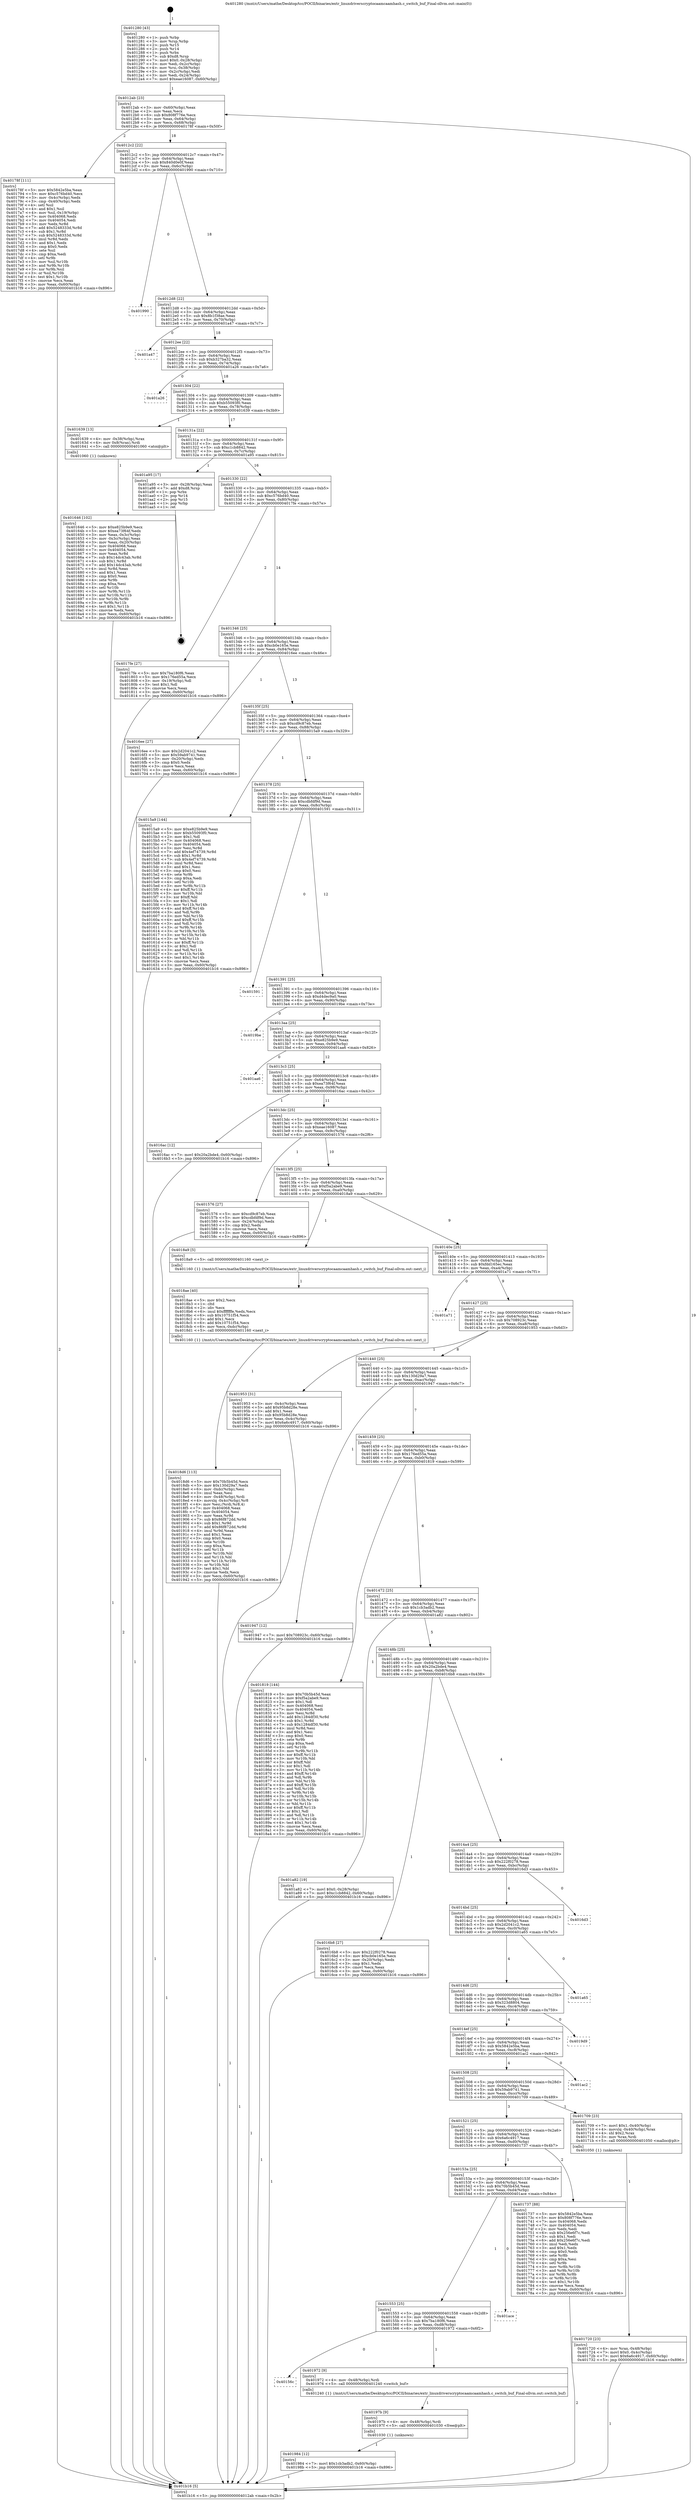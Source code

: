 digraph "0x401280" {
  label = "0x401280 (/mnt/c/Users/mathe/Desktop/tcc/POCII/binaries/extr_linuxdriverscryptocaamcaamhash.c_switch_buf_Final-ollvm.out::main(0))"
  labelloc = "t"
  node[shape=record]

  Entry [label="",width=0.3,height=0.3,shape=circle,fillcolor=black,style=filled]
  "0x4012ab" [label="{
     0x4012ab [23]\l
     | [instrs]\l
     &nbsp;&nbsp;0x4012ab \<+3\>: mov -0x60(%rbp),%eax\l
     &nbsp;&nbsp;0x4012ae \<+2\>: mov %eax,%ecx\l
     &nbsp;&nbsp;0x4012b0 \<+6\>: sub $0x808f776e,%ecx\l
     &nbsp;&nbsp;0x4012b6 \<+3\>: mov %eax,-0x64(%rbp)\l
     &nbsp;&nbsp;0x4012b9 \<+3\>: mov %ecx,-0x68(%rbp)\l
     &nbsp;&nbsp;0x4012bc \<+6\>: je 000000000040178f \<main+0x50f\>\l
  }"]
  "0x40178f" [label="{
     0x40178f [111]\l
     | [instrs]\l
     &nbsp;&nbsp;0x40178f \<+5\>: mov $0x5842e5ba,%eax\l
     &nbsp;&nbsp;0x401794 \<+5\>: mov $0xc576bd40,%ecx\l
     &nbsp;&nbsp;0x401799 \<+3\>: mov -0x4c(%rbp),%edx\l
     &nbsp;&nbsp;0x40179c \<+3\>: cmp -0x40(%rbp),%edx\l
     &nbsp;&nbsp;0x40179f \<+4\>: setl %sil\l
     &nbsp;&nbsp;0x4017a3 \<+4\>: and $0x1,%sil\l
     &nbsp;&nbsp;0x4017a7 \<+4\>: mov %sil,-0x19(%rbp)\l
     &nbsp;&nbsp;0x4017ab \<+7\>: mov 0x404068,%edx\l
     &nbsp;&nbsp;0x4017b2 \<+7\>: mov 0x404054,%edi\l
     &nbsp;&nbsp;0x4017b9 \<+3\>: mov %edx,%r8d\l
     &nbsp;&nbsp;0x4017bc \<+7\>: add $0x5248333d,%r8d\l
     &nbsp;&nbsp;0x4017c3 \<+4\>: sub $0x1,%r8d\l
     &nbsp;&nbsp;0x4017c7 \<+7\>: sub $0x5248333d,%r8d\l
     &nbsp;&nbsp;0x4017ce \<+4\>: imul %r8d,%edx\l
     &nbsp;&nbsp;0x4017d2 \<+3\>: and $0x1,%edx\l
     &nbsp;&nbsp;0x4017d5 \<+3\>: cmp $0x0,%edx\l
     &nbsp;&nbsp;0x4017d8 \<+4\>: sete %sil\l
     &nbsp;&nbsp;0x4017dc \<+3\>: cmp $0xa,%edi\l
     &nbsp;&nbsp;0x4017df \<+4\>: setl %r9b\l
     &nbsp;&nbsp;0x4017e3 \<+3\>: mov %sil,%r10b\l
     &nbsp;&nbsp;0x4017e6 \<+3\>: and %r9b,%r10b\l
     &nbsp;&nbsp;0x4017e9 \<+3\>: xor %r9b,%sil\l
     &nbsp;&nbsp;0x4017ec \<+3\>: or %sil,%r10b\l
     &nbsp;&nbsp;0x4017ef \<+4\>: test $0x1,%r10b\l
     &nbsp;&nbsp;0x4017f3 \<+3\>: cmovne %ecx,%eax\l
     &nbsp;&nbsp;0x4017f6 \<+3\>: mov %eax,-0x60(%rbp)\l
     &nbsp;&nbsp;0x4017f9 \<+5\>: jmp 0000000000401b16 \<main+0x896\>\l
  }"]
  "0x4012c2" [label="{
     0x4012c2 [22]\l
     | [instrs]\l
     &nbsp;&nbsp;0x4012c2 \<+5\>: jmp 00000000004012c7 \<main+0x47\>\l
     &nbsp;&nbsp;0x4012c7 \<+3\>: mov -0x64(%rbp),%eax\l
     &nbsp;&nbsp;0x4012ca \<+5\>: sub $0x840d0e0f,%eax\l
     &nbsp;&nbsp;0x4012cf \<+3\>: mov %eax,-0x6c(%rbp)\l
     &nbsp;&nbsp;0x4012d2 \<+6\>: je 0000000000401990 \<main+0x710\>\l
  }"]
  Exit [label="",width=0.3,height=0.3,shape=circle,fillcolor=black,style=filled,peripheries=2]
  "0x401990" [label="{
     0x401990\l
  }", style=dashed]
  "0x4012d8" [label="{
     0x4012d8 [22]\l
     | [instrs]\l
     &nbsp;&nbsp;0x4012d8 \<+5\>: jmp 00000000004012dd \<main+0x5d\>\l
     &nbsp;&nbsp;0x4012dd \<+3\>: mov -0x64(%rbp),%eax\l
     &nbsp;&nbsp;0x4012e0 \<+5\>: sub $0x8b1f38ae,%eax\l
     &nbsp;&nbsp;0x4012e5 \<+3\>: mov %eax,-0x70(%rbp)\l
     &nbsp;&nbsp;0x4012e8 \<+6\>: je 0000000000401a47 \<main+0x7c7\>\l
  }"]
  "0x401984" [label="{
     0x401984 [12]\l
     | [instrs]\l
     &nbsp;&nbsp;0x401984 \<+7\>: movl $0x1cb3adb2,-0x60(%rbp)\l
     &nbsp;&nbsp;0x40198b \<+5\>: jmp 0000000000401b16 \<main+0x896\>\l
  }"]
  "0x401a47" [label="{
     0x401a47\l
  }", style=dashed]
  "0x4012ee" [label="{
     0x4012ee [22]\l
     | [instrs]\l
     &nbsp;&nbsp;0x4012ee \<+5\>: jmp 00000000004012f3 \<main+0x73\>\l
     &nbsp;&nbsp;0x4012f3 \<+3\>: mov -0x64(%rbp),%eax\l
     &nbsp;&nbsp;0x4012f6 \<+5\>: sub $0xb327ba32,%eax\l
     &nbsp;&nbsp;0x4012fb \<+3\>: mov %eax,-0x74(%rbp)\l
     &nbsp;&nbsp;0x4012fe \<+6\>: je 0000000000401a26 \<main+0x7a6\>\l
  }"]
  "0x40197b" [label="{
     0x40197b [9]\l
     | [instrs]\l
     &nbsp;&nbsp;0x40197b \<+4\>: mov -0x48(%rbp),%rdi\l
     &nbsp;&nbsp;0x40197f \<+5\>: call 0000000000401030 \<free@plt\>\l
     | [calls]\l
     &nbsp;&nbsp;0x401030 \{1\} (unknown)\l
  }"]
  "0x401a26" [label="{
     0x401a26\l
  }", style=dashed]
  "0x401304" [label="{
     0x401304 [22]\l
     | [instrs]\l
     &nbsp;&nbsp;0x401304 \<+5\>: jmp 0000000000401309 \<main+0x89\>\l
     &nbsp;&nbsp;0x401309 \<+3\>: mov -0x64(%rbp),%eax\l
     &nbsp;&nbsp;0x40130c \<+5\>: sub $0xb55093f0,%eax\l
     &nbsp;&nbsp;0x401311 \<+3\>: mov %eax,-0x78(%rbp)\l
     &nbsp;&nbsp;0x401314 \<+6\>: je 0000000000401639 \<main+0x3b9\>\l
  }"]
  "0x40156c" [label="{
     0x40156c\l
  }", style=dashed]
  "0x401639" [label="{
     0x401639 [13]\l
     | [instrs]\l
     &nbsp;&nbsp;0x401639 \<+4\>: mov -0x38(%rbp),%rax\l
     &nbsp;&nbsp;0x40163d \<+4\>: mov 0x8(%rax),%rdi\l
     &nbsp;&nbsp;0x401641 \<+5\>: call 0000000000401060 \<atoi@plt\>\l
     | [calls]\l
     &nbsp;&nbsp;0x401060 \{1\} (unknown)\l
  }"]
  "0x40131a" [label="{
     0x40131a [22]\l
     | [instrs]\l
     &nbsp;&nbsp;0x40131a \<+5\>: jmp 000000000040131f \<main+0x9f\>\l
     &nbsp;&nbsp;0x40131f \<+3\>: mov -0x64(%rbp),%eax\l
     &nbsp;&nbsp;0x401322 \<+5\>: sub $0xc1cb8842,%eax\l
     &nbsp;&nbsp;0x401327 \<+3\>: mov %eax,-0x7c(%rbp)\l
     &nbsp;&nbsp;0x40132a \<+6\>: je 0000000000401a95 \<main+0x815\>\l
  }"]
  "0x401972" [label="{
     0x401972 [9]\l
     | [instrs]\l
     &nbsp;&nbsp;0x401972 \<+4\>: mov -0x48(%rbp),%rdi\l
     &nbsp;&nbsp;0x401976 \<+5\>: call 0000000000401240 \<switch_buf\>\l
     | [calls]\l
     &nbsp;&nbsp;0x401240 \{1\} (/mnt/c/Users/mathe/Desktop/tcc/POCII/binaries/extr_linuxdriverscryptocaamcaamhash.c_switch_buf_Final-ollvm.out::switch_buf)\l
  }"]
  "0x401a95" [label="{
     0x401a95 [17]\l
     | [instrs]\l
     &nbsp;&nbsp;0x401a95 \<+3\>: mov -0x28(%rbp),%eax\l
     &nbsp;&nbsp;0x401a98 \<+7\>: add $0xd8,%rsp\l
     &nbsp;&nbsp;0x401a9f \<+1\>: pop %rbx\l
     &nbsp;&nbsp;0x401aa0 \<+2\>: pop %r14\l
     &nbsp;&nbsp;0x401aa2 \<+2\>: pop %r15\l
     &nbsp;&nbsp;0x401aa4 \<+1\>: pop %rbp\l
     &nbsp;&nbsp;0x401aa5 \<+1\>: ret\l
  }"]
  "0x401330" [label="{
     0x401330 [22]\l
     | [instrs]\l
     &nbsp;&nbsp;0x401330 \<+5\>: jmp 0000000000401335 \<main+0xb5\>\l
     &nbsp;&nbsp;0x401335 \<+3\>: mov -0x64(%rbp),%eax\l
     &nbsp;&nbsp;0x401338 \<+5\>: sub $0xc576bd40,%eax\l
     &nbsp;&nbsp;0x40133d \<+3\>: mov %eax,-0x80(%rbp)\l
     &nbsp;&nbsp;0x401340 \<+6\>: je 00000000004017fe \<main+0x57e\>\l
  }"]
  "0x401553" [label="{
     0x401553 [25]\l
     | [instrs]\l
     &nbsp;&nbsp;0x401553 \<+5\>: jmp 0000000000401558 \<main+0x2d8\>\l
     &nbsp;&nbsp;0x401558 \<+3\>: mov -0x64(%rbp),%eax\l
     &nbsp;&nbsp;0x40155b \<+5\>: sub $0x7ba180f6,%eax\l
     &nbsp;&nbsp;0x401560 \<+6\>: mov %eax,-0xd8(%rbp)\l
     &nbsp;&nbsp;0x401566 \<+6\>: je 0000000000401972 \<main+0x6f2\>\l
  }"]
  "0x4017fe" [label="{
     0x4017fe [27]\l
     | [instrs]\l
     &nbsp;&nbsp;0x4017fe \<+5\>: mov $0x7ba180f6,%eax\l
     &nbsp;&nbsp;0x401803 \<+5\>: mov $0x176ed55a,%ecx\l
     &nbsp;&nbsp;0x401808 \<+3\>: mov -0x19(%rbp),%dl\l
     &nbsp;&nbsp;0x40180b \<+3\>: test $0x1,%dl\l
     &nbsp;&nbsp;0x40180e \<+3\>: cmovne %ecx,%eax\l
     &nbsp;&nbsp;0x401811 \<+3\>: mov %eax,-0x60(%rbp)\l
     &nbsp;&nbsp;0x401814 \<+5\>: jmp 0000000000401b16 \<main+0x896\>\l
  }"]
  "0x401346" [label="{
     0x401346 [25]\l
     | [instrs]\l
     &nbsp;&nbsp;0x401346 \<+5\>: jmp 000000000040134b \<main+0xcb\>\l
     &nbsp;&nbsp;0x40134b \<+3\>: mov -0x64(%rbp),%eax\l
     &nbsp;&nbsp;0x40134e \<+5\>: sub $0xcb0e165e,%eax\l
     &nbsp;&nbsp;0x401353 \<+6\>: mov %eax,-0x84(%rbp)\l
     &nbsp;&nbsp;0x401359 \<+6\>: je 00000000004016ee \<main+0x46e\>\l
  }"]
  "0x401ace" [label="{
     0x401ace\l
  }", style=dashed]
  "0x4016ee" [label="{
     0x4016ee [27]\l
     | [instrs]\l
     &nbsp;&nbsp;0x4016ee \<+5\>: mov $0x2d2041c2,%eax\l
     &nbsp;&nbsp;0x4016f3 \<+5\>: mov $0x59ab9741,%ecx\l
     &nbsp;&nbsp;0x4016f8 \<+3\>: mov -0x20(%rbp),%edx\l
     &nbsp;&nbsp;0x4016fb \<+3\>: cmp $0x0,%edx\l
     &nbsp;&nbsp;0x4016fe \<+3\>: cmove %ecx,%eax\l
     &nbsp;&nbsp;0x401701 \<+3\>: mov %eax,-0x60(%rbp)\l
     &nbsp;&nbsp;0x401704 \<+5\>: jmp 0000000000401b16 \<main+0x896\>\l
  }"]
  "0x40135f" [label="{
     0x40135f [25]\l
     | [instrs]\l
     &nbsp;&nbsp;0x40135f \<+5\>: jmp 0000000000401364 \<main+0xe4\>\l
     &nbsp;&nbsp;0x401364 \<+3\>: mov -0x64(%rbp),%eax\l
     &nbsp;&nbsp;0x401367 \<+5\>: sub $0xcd9c87eb,%eax\l
     &nbsp;&nbsp;0x40136c \<+6\>: mov %eax,-0x88(%rbp)\l
     &nbsp;&nbsp;0x401372 \<+6\>: je 00000000004015a9 \<main+0x329\>\l
  }"]
  "0x4018d6" [label="{
     0x4018d6 [113]\l
     | [instrs]\l
     &nbsp;&nbsp;0x4018d6 \<+5\>: mov $0x70b5b45d,%ecx\l
     &nbsp;&nbsp;0x4018db \<+5\>: mov $0x130d29a7,%edx\l
     &nbsp;&nbsp;0x4018e0 \<+6\>: mov -0xdc(%rbp),%esi\l
     &nbsp;&nbsp;0x4018e6 \<+3\>: imul %eax,%esi\l
     &nbsp;&nbsp;0x4018e9 \<+4\>: mov -0x48(%rbp),%rdi\l
     &nbsp;&nbsp;0x4018ed \<+4\>: movslq -0x4c(%rbp),%r8\l
     &nbsp;&nbsp;0x4018f1 \<+4\>: mov %esi,(%rdi,%r8,4)\l
     &nbsp;&nbsp;0x4018f5 \<+7\>: mov 0x404068,%eax\l
     &nbsp;&nbsp;0x4018fc \<+7\>: mov 0x404054,%esi\l
     &nbsp;&nbsp;0x401903 \<+3\>: mov %eax,%r9d\l
     &nbsp;&nbsp;0x401906 \<+7\>: sub $0x86f872dd,%r9d\l
     &nbsp;&nbsp;0x40190d \<+4\>: sub $0x1,%r9d\l
     &nbsp;&nbsp;0x401911 \<+7\>: add $0x86f872dd,%r9d\l
     &nbsp;&nbsp;0x401918 \<+4\>: imul %r9d,%eax\l
     &nbsp;&nbsp;0x40191c \<+3\>: and $0x1,%eax\l
     &nbsp;&nbsp;0x40191f \<+3\>: cmp $0x0,%eax\l
     &nbsp;&nbsp;0x401922 \<+4\>: sete %r10b\l
     &nbsp;&nbsp;0x401926 \<+3\>: cmp $0xa,%esi\l
     &nbsp;&nbsp;0x401929 \<+4\>: setl %r11b\l
     &nbsp;&nbsp;0x40192d \<+3\>: mov %r10b,%bl\l
     &nbsp;&nbsp;0x401930 \<+3\>: and %r11b,%bl\l
     &nbsp;&nbsp;0x401933 \<+3\>: xor %r11b,%r10b\l
     &nbsp;&nbsp;0x401936 \<+3\>: or %r10b,%bl\l
     &nbsp;&nbsp;0x401939 \<+3\>: test $0x1,%bl\l
     &nbsp;&nbsp;0x40193c \<+3\>: cmovne %edx,%ecx\l
     &nbsp;&nbsp;0x40193f \<+3\>: mov %ecx,-0x60(%rbp)\l
     &nbsp;&nbsp;0x401942 \<+5\>: jmp 0000000000401b16 \<main+0x896\>\l
  }"]
  "0x4015a9" [label="{
     0x4015a9 [144]\l
     | [instrs]\l
     &nbsp;&nbsp;0x4015a9 \<+5\>: mov $0xe825b9e9,%eax\l
     &nbsp;&nbsp;0x4015ae \<+5\>: mov $0xb55093f0,%ecx\l
     &nbsp;&nbsp;0x4015b3 \<+2\>: mov $0x1,%dl\l
     &nbsp;&nbsp;0x4015b5 \<+7\>: mov 0x404068,%esi\l
     &nbsp;&nbsp;0x4015bc \<+7\>: mov 0x404054,%edi\l
     &nbsp;&nbsp;0x4015c3 \<+3\>: mov %esi,%r8d\l
     &nbsp;&nbsp;0x4015c6 \<+7\>: add $0x4ef74739,%r8d\l
     &nbsp;&nbsp;0x4015cd \<+4\>: sub $0x1,%r8d\l
     &nbsp;&nbsp;0x4015d1 \<+7\>: sub $0x4ef74739,%r8d\l
     &nbsp;&nbsp;0x4015d8 \<+4\>: imul %r8d,%esi\l
     &nbsp;&nbsp;0x4015dc \<+3\>: and $0x1,%esi\l
     &nbsp;&nbsp;0x4015df \<+3\>: cmp $0x0,%esi\l
     &nbsp;&nbsp;0x4015e2 \<+4\>: sete %r9b\l
     &nbsp;&nbsp;0x4015e6 \<+3\>: cmp $0xa,%edi\l
     &nbsp;&nbsp;0x4015e9 \<+4\>: setl %r10b\l
     &nbsp;&nbsp;0x4015ed \<+3\>: mov %r9b,%r11b\l
     &nbsp;&nbsp;0x4015f0 \<+4\>: xor $0xff,%r11b\l
     &nbsp;&nbsp;0x4015f4 \<+3\>: mov %r10b,%bl\l
     &nbsp;&nbsp;0x4015f7 \<+3\>: xor $0xff,%bl\l
     &nbsp;&nbsp;0x4015fa \<+3\>: xor $0x1,%dl\l
     &nbsp;&nbsp;0x4015fd \<+3\>: mov %r11b,%r14b\l
     &nbsp;&nbsp;0x401600 \<+4\>: and $0xff,%r14b\l
     &nbsp;&nbsp;0x401604 \<+3\>: and %dl,%r9b\l
     &nbsp;&nbsp;0x401607 \<+3\>: mov %bl,%r15b\l
     &nbsp;&nbsp;0x40160a \<+4\>: and $0xff,%r15b\l
     &nbsp;&nbsp;0x40160e \<+3\>: and %dl,%r10b\l
     &nbsp;&nbsp;0x401611 \<+3\>: or %r9b,%r14b\l
     &nbsp;&nbsp;0x401614 \<+3\>: or %r10b,%r15b\l
     &nbsp;&nbsp;0x401617 \<+3\>: xor %r15b,%r14b\l
     &nbsp;&nbsp;0x40161a \<+3\>: or %bl,%r11b\l
     &nbsp;&nbsp;0x40161d \<+4\>: xor $0xff,%r11b\l
     &nbsp;&nbsp;0x401621 \<+3\>: or $0x1,%dl\l
     &nbsp;&nbsp;0x401624 \<+3\>: and %dl,%r11b\l
     &nbsp;&nbsp;0x401627 \<+3\>: or %r11b,%r14b\l
     &nbsp;&nbsp;0x40162a \<+4\>: test $0x1,%r14b\l
     &nbsp;&nbsp;0x40162e \<+3\>: cmovne %ecx,%eax\l
     &nbsp;&nbsp;0x401631 \<+3\>: mov %eax,-0x60(%rbp)\l
     &nbsp;&nbsp;0x401634 \<+5\>: jmp 0000000000401b16 \<main+0x896\>\l
  }"]
  "0x401378" [label="{
     0x401378 [25]\l
     | [instrs]\l
     &nbsp;&nbsp;0x401378 \<+5\>: jmp 000000000040137d \<main+0xfd\>\l
     &nbsp;&nbsp;0x40137d \<+3\>: mov -0x64(%rbp),%eax\l
     &nbsp;&nbsp;0x401380 \<+5\>: sub $0xcdbfdf9d,%eax\l
     &nbsp;&nbsp;0x401385 \<+6\>: mov %eax,-0x8c(%rbp)\l
     &nbsp;&nbsp;0x40138b \<+6\>: je 0000000000401591 \<main+0x311\>\l
  }"]
  "0x4018ae" [label="{
     0x4018ae [40]\l
     | [instrs]\l
     &nbsp;&nbsp;0x4018ae \<+5\>: mov $0x2,%ecx\l
     &nbsp;&nbsp;0x4018b3 \<+1\>: cltd\l
     &nbsp;&nbsp;0x4018b4 \<+2\>: idiv %ecx\l
     &nbsp;&nbsp;0x4018b6 \<+6\>: imul $0xfffffffe,%edx,%ecx\l
     &nbsp;&nbsp;0x4018bc \<+6\>: sub $0x10751f54,%ecx\l
     &nbsp;&nbsp;0x4018c2 \<+3\>: add $0x1,%ecx\l
     &nbsp;&nbsp;0x4018c5 \<+6\>: add $0x10751f54,%ecx\l
     &nbsp;&nbsp;0x4018cb \<+6\>: mov %ecx,-0xdc(%rbp)\l
     &nbsp;&nbsp;0x4018d1 \<+5\>: call 0000000000401160 \<next_i\>\l
     | [calls]\l
     &nbsp;&nbsp;0x401160 \{1\} (/mnt/c/Users/mathe/Desktop/tcc/POCII/binaries/extr_linuxdriverscryptocaamcaamhash.c_switch_buf_Final-ollvm.out::next_i)\l
  }"]
  "0x401591" [label="{
     0x401591\l
  }", style=dashed]
  "0x401391" [label="{
     0x401391 [25]\l
     | [instrs]\l
     &nbsp;&nbsp;0x401391 \<+5\>: jmp 0000000000401396 \<main+0x116\>\l
     &nbsp;&nbsp;0x401396 \<+3\>: mov -0x64(%rbp),%eax\l
     &nbsp;&nbsp;0x401399 \<+5\>: sub $0xd4dec9a0,%eax\l
     &nbsp;&nbsp;0x40139e \<+6\>: mov %eax,-0x90(%rbp)\l
     &nbsp;&nbsp;0x4013a4 \<+6\>: je 00000000004019be \<main+0x73e\>\l
  }"]
  "0x40153a" [label="{
     0x40153a [25]\l
     | [instrs]\l
     &nbsp;&nbsp;0x40153a \<+5\>: jmp 000000000040153f \<main+0x2bf\>\l
     &nbsp;&nbsp;0x40153f \<+3\>: mov -0x64(%rbp),%eax\l
     &nbsp;&nbsp;0x401542 \<+5\>: sub $0x70b5b45d,%eax\l
     &nbsp;&nbsp;0x401547 \<+6\>: mov %eax,-0xd4(%rbp)\l
     &nbsp;&nbsp;0x40154d \<+6\>: je 0000000000401ace \<main+0x84e\>\l
  }"]
  "0x4019be" [label="{
     0x4019be\l
  }", style=dashed]
  "0x4013aa" [label="{
     0x4013aa [25]\l
     | [instrs]\l
     &nbsp;&nbsp;0x4013aa \<+5\>: jmp 00000000004013af \<main+0x12f\>\l
     &nbsp;&nbsp;0x4013af \<+3\>: mov -0x64(%rbp),%eax\l
     &nbsp;&nbsp;0x4013b2 \<+5\>: sub $0xe825b9e9,%eax\l
     &nbsp;&nbsp;0x4013b7 \<+6\>: mov %eax,-0x94(%rbp)\l
     &nbsp;&nbsp;0x4013bd \<+6\>: je 0000000000401aa6 \<main+0x826\>\l
  }"]
  "0x401737" [label="{
     0x401737 [88]\l
     | [instrs]\l
     &nbsp;&nbsp;0x401737 \<+5\>: mov $0x5842e5ba,%eax\l
     &nbsp;&nbsp;0x40173c \<+5\>: mov $0x808f776e,%ecx\l
     &nbsp;&nbsp;0x401741 \<+7\>: mov 0x404068,%edx\l
     &nbsp;&nbsp;0x401748 \<+7\>: mov 0x404054,%esi\l
     &nbsp;&nbsp;0x40174f \<+2\>: mov %edx,%edi\l
     &nbsp;&nbsp;0x401751 \<+6\>: sub $0x256e6f7c,%edi\l
     &nbsp;&nbsp;0x401757 \<+3\>: sub $0x1,%edi\l
     &nbsp;&nbsp;0x40175a \<+6\>: add $0x256e6f7c,%edi\l
     &nbsp;&nbsp;0x401760 \<+3\>: imul %edi,%edx\l
     &nbsp;&nbsp;0x401763 \<+3\>: and $0x1,%edx\l
     &nbsp;&nbsp;0x401766 \<+3\>: cmp $0x0,%edx\l
     &nbsp;&nbsp;0x401769 \<+4\>: sete %r8b\l
     &nbsp;&nbsp;0x40176d \<+3\>: cmp $0xa,%esi\l
     &nbsp;&nbsp;0x401770 \<+4\>: setl %r9b\l
     &nbsp;&nbsp;0x401774 \<+3\>: mov %r8b,%r10b\l
     &nbsp;&nbsp;0x401777 \<+3\>: and %r9b,%r10b\l
     &nbsp;&nbsp;0x40177a \<+3\>: xor %r9b,%r8b\l
     &nbsp;&nbsp;0x40177d \<+3\>: or %r8b,%r10b\l
     &nbsp;&nbsp;0x401780 \<+4\>: test $0x1,%r10b\l
     &nbsp;&nbsp;0x401784 \<+3\>: cmovne %ecx,%eax\l
     &nbsp;&nbsp;0x401787 \<+3\>: mov %eax,-0x60(%rbp)\l
     &nbsp;&nbsp;0x40178a \<+5\>: jmp 0000000000401b16 \<main+0x896\>\l
  }"]
  "0x401aa6" [label="{
     0x401aa6\l
  }", style=dashed]
  "0x4013c3" [label="{
     0x4013c3 [25]\l
     | [instrs]\l
     &nbsp;&nbsp;0x4013c3 \<+5\>: jmp 00000000004013c8 \<main+0x148\>\l
     &nbsp;&nbsp;0x4013c8 \<+3\>: mov -0x64(%rbp),%eax\l
     &nbsp;&nbsp;0x4013cb \<+5\>: sub $0xea73f64f,%eax\l
     &nbsp;&nbsp;0x4013d0 \<+6\>: mov %eax,-0x98(%rbp)\l
     &nbsp;&nbsp;0x4013d6 \<+6\>: je 00000000004016ac \<main+0x42c\>\l
  }"]
  "0x401720" [label="{
     0x401720 [23]\l
     | [instrs]\l
     &nbsp;&nbsp;0x401720 \<+4\>: mov %rax,-0x48(%rbp)\l
     &nbsp;&nbsp;0x401724 \<+7\>: movl $0x0,-0x4c(%rbp)\l
     &nbsp;&nbsp;0x40172b \<+7\>: movl $0x6a6c4917,-0x60(%rbp)\l
     &nbsp;&nbsp;0x401732 \<+5\>: jmp 0000000000401b16 \<main+0x896\>\l
  }"]
  "0x4016ac" [label="{
     0x4016ac [12]\l
     | [instrs]\l
     &nbsp;&nbsp;0x4016ac \<+7\>: movl $0x20a2bde4,-0x60(%rbp)\l
     &nbsp;&nbsp;0x4016b3 \<+5\>: jmp 0000000000401b16 \<main+0x896\>\l
  }"]
  "0x4013dc" [label="{
     0x4013dc [25]\l
     | [instrs]\l
     &nbsp;&nbsp;0x4013dc \<+5\>: jmp 00000000004013e1 \<main+0x161\>\l
     &nbsp;&nbsp;0x4013e1 \<+3\>: mov -0x64(%rbp),%eax\l
     &nbsp;&nbsp;0x4013e4 \<+5\>: sub $0xeae16087,%eax\l
     &nbsp;&nbsp;0x4013e9 \<+6\>: mov %eax,-0x9c(%rbp)\l
     &nbsp;&nbsp;0x4013ef \<+6\>: je 0000000000401576 \<main+0x2f6\>\l
  }"]
  "0x401521" [label="{
     0x401521 [25]\l
     | [instrs]\l
     &nbsp;&nbsp;0x401521 \<+5\>: jmp 0000000000401526 \<main+0x2a6\>\l
     &nbsp;&nbsp;0x401526 \<+3\>: mov -0x64(%rbp),%eax\l
     &nbsp;&nbsp;0x401529 \<+5\>: sub $0x6a6c4917,%eax\l
     &nbsp;&nbsp;0x40152e \<+6\>: mov %eax,-0xd0(%rbp)\l
     &nbsp;&nbsp;0x401534 \<+6\>: je 0000000000401737 \<main+0x4b7\>\l
  }"]
  "0x401576" [label="{
     0x401576 [27]\l
     | [instrs]\l
     &nbsp;&nbsp;0x401576 \<+5\>: mov $0xcd9c87eb,%eax\l
     &nbsp;&nbsp;0x40157b \<+5\>: mov $0xcdbfdf9d,%ecx\l
     &nbsp;&nbsp;0x401580 \<+3\>: mov -0x24(%rbp),%edx\l
     &nbsp;&nbsp;0x401583 \<+3\>: cmp $0x2,%edx\l
     &nbsp;&nbsp;0x401586 \<+3\>: cmovne %ecx,%eax\l
     &nbsp;&nbsp;0x401589 \<+3\>: mov %eax,-0x60(%rbp)\l
     &nbsp;&nbsp;0x40158c \<+5\>: jmp 0000000000401b16 \<main+0x896\>\l
  }"]
  "0x4013f5" [label="{
     0x4013f5 [25]\l
     | [instrs]\l
     &nbsp;&nbsp;0x4013f5 \<+5\>: jmp 00000000004013fa \<main+0x17a\>\l
     &nbsp;&nbsp;0x4013fa \<+3\>: mov -0x64(%rbp),%eax\l
     &nbsp;&nbsp;0x4013fd \<+5\>: sub $0xf5a2abe9,%eax\l
     &nbsp;&nbsp;0x401402 \<+6\>: mov %eax,-0xa0(%rbp)\l
     &nbsp;&nbsp;0x401408 \<+6\>: je 00000000004018a9 \<main+0x629\>\l
  }"]
  "0x401b16" [label="{
     0x401b16 [5]\l
     | [instrs]\l
     &nbsp;&nbsp;0x401b16 \<+5\>: jmp 00000000004012ab \<main+0x2b\>\l
  }"]
  "0x401280" [label="{
     0x401280 [43]\l
     | [instrs]\l
     &nbsp;&nbsp;0x401280 \<+1\>: push %rbp\l
     &nbsp;&nbsp;0x401281 \<+3\>: mov %rsp,%rbp\l
     &nbsp;&nbsp;0x401284 \<+2\>: push %r15\l
     &nbsp;&nbsp;0x401286 \<+2\>: push %r14\l
     &nbsp;&nbsp;0x401288 \<+1\>: push %rbx\l
     &nbsp;&nbsp;0x401289 \<+7\>: sub $0xd8,%rsp\l
     &nbsp;&nbsp;0x401290 \<+7\>: movl $0x0,-0x28(%rbp)\l
     &nbsp;&nbsp;0x401297 \<+3\>: mov %edi,-0x2c(%rbp)\l
     &nbsp;&nbsp;0x40129a \<+4\>: mov %rsi,-0x38(%rbp)\l
     &nbsp;&nbsp;0x40129e \<+3\>: mov -0x2c(%rbp),%edi\l
     &nbsp;&nbsp;0x4012a1 \<+3\>: mov %edi,-0x24(%rbp)\l
     &nbsp;&nbsp;0x4012a4 \<+7\>: movl $0xeae16087,-0x60(%rbp)\l
  }"]
  "0x401646" [label="{
     0x401646 [102]\l
     | [instrs]\l
     &nbsp;&nbsp;0x401646 \<+5\>: mov $0xe825b9e9,%ecx\l
     &nbsp;&nbsp;0x40164b \<+5\>: mov $0xea73f64f,%edx\l
     &nbsp;&nbsp;0x401650 \<+3\>: mov %eax,-0x3c(%rbp)\l
     &nbsp;&nbsp;0x401653 \<+3\>: mov -0x3c(%rbp),%eax\l
     &nbsp;&nbsp;0x401656 \<+3\>: mov %eax,-0x20(%rbp)\l
     &nbsp;&nbsp;0x401659 \<+7\>: mov 0x404068,%eax\l
     &nbsp;&nbsp;0x401660 \<+7\>: mov 0x404054,%esi\l
     &nbsp;&nbsp;0x401667 \<+3\>: mov %eax,%r8d\l
     &nbsp;&nbsp;0x40166a \<+7\>: sub $0x14dc43ab,%r8d\l
     &nbsp;&nbsp;0x401671 \<+4\>: sub $0x1,%r8d\l
     &nbsp;&nbsp;0x401675 \<+7\>: add $0x14dc43ab,%r8d\l
     &nbsp;&nbsp;0x40167c \<+4\>: imul %r8d,%eax\l
     &nbsp;&nbsp;0x401680 \<+3\>: and $0x1,%eax\l
     &nbsp;&nbsp;0x401683 \<+3\>: cmp $0x0,%eax\l
     &nbsp;&nbsp;0x401686 \<+4\>: sete %r9b\l
     &nbsp;&nbsp;0x40168a \<+3\>: cmp $0xa,%esi\l
     &nbsp;&nbsp;0x40168d \<+4\>: setl %r10b\l
     &nbsp;&nbsp;0x401691 \<+3\>: mov %r9b,%r11b\l
     &nbsp;&nbsp;0x401694 \<+3\>: and %r10b,%r11b\l
     &nbsp;&nbsp;0x401697 \<+3\>: xor %r10b,%r9b\l
     &nbsp;&nbsp;0x40169a \<+3\>: or %r9b,%r11b\l
     &nbsp;&nbsp;0x40169d \<+4\>: test $0x1,%r11b\l
     &nbsp;&nbsp;0x4016a1 \<+3\>: cmovne %edx,%ecx\l
     &nbsp;&nbsp;0x4016a4 \<+3\>: mov %ecx,-0x60(%rbp)\l
     &nbsp;&nbsp;0x4016a7 \<+5\>: jmp 0000000000401b16 \<main+0x896\>\l
  }"]
  "0x401709" [label="{
     0x401709 [23]\l
     | [instrs]\l
     &nbsp;&nbsp;0x401709 \<+7\>: movl $0x1,-0x40(%rbp)\l
     &nbsp;&nbsp;0x401710 \<+4\>: movslq -0x40(%rbp),%rax\l
     &nbsp;&nbsp;0x401714 \<+4\>: shl $0x2,%rax\l
     &nbsp;&nbsp;0x401718 \<+3\>: mov %rax,%rdi\l
     &nbsp;&nbsp;0x40171b \<+5\>: call 0000000000401050 \<malloc@plt\>\l
     | [calls]\l
     &nbsp;&nbsp;0x401050 \{1\} (unknown)\l
  }"]
  "0x4018a9" [label="{
     0x4018a9 [5]\l
     | [instrs]\l
     &nbsp;&nbsp;0x4018a9 \<+5\>: call 0000000000401160 \<next_i\>\l
     | [calls]\l
     &nbsp;&nbsp;0x401160 \{1\} (/mnt/c/Users/mathe/Desktop/tcc/POCII/binaries/extr_linuxdriverscryptocaamcaamhash.c_switch_buf_Final-ollvm.out::next_i)\l
  }"]
  "0x40140e" [label="{
     0x40140e [25]\l
     | [instrs]\l
     &nbsp;&nbsp;0x40140e \<+5\>: jmp 0000000000401413 \<main+0x193\>\l
     &nbsp;&nbsp;0x401413 \<+3\>: mov -0x64(%rbp),%eax\l
     &nbsp;&nbsp;0x401416 \<+5\>: sub $0xfdd165ec,%eax\l
     &nbsp;&nbsp;0x40141b \<+6\>: mov %eax,-0xa4(%rbp)\l
     &nbsp;&nbsp;0x401421 \<+6\>: je 0000000000401a71 \<main+0x7f1\>\l
  }"]
  "0x401508" [label="{
     0x401508 [25]\l
     | [instrs]\l
     &nbsp;&nbsp;0x401508 \<+5\>: jmp 000000000040150d \<main+0x28d\>\l
     &nbsp;&nbsp;0x40150d \<+3\>: mov -0x64(%rbp),%eax\l
     &nbsp;&nbsp;0x401510 \<+5\>: sub $0x59ab9741,%eax\l
     &nbsp;&nbsp;0x401515 \<+6\>: mov %eax,-0xcc(%rbp)\l
     &nbsp;&nbsp;0x40151b \<+6\>: je 0000000000401709 \<main+0x489\>\l
  }"]
  "0x401a71" [label="{
     0x401a71\l
  }", style=dashed]
  "0x401427" [label="{
     0x401427 [25]\l
     | [instrs]\l
     &nbsp;&nbsp;0x401427 \<+5\>: jmp 000000000040142c \<main+0x1ac\>\l
     &nbsp;&nbsp;0x40142c \<+3\>: mov -0x64(%rbp),%eax\l
     &nbsp;&nbsp;0x40142f \<+5\>: sub $0x708923c,%eax\l
     &nbsp;&nbsp;0x401434 \<+6\>: mov %eax,-0xa8(%rbp)\l
     &nbsp;&nbsp;0x40143a \<+6\>: je 0000000000401953 \<main+0x6d3\>\l
  }"]
  "0x401ac2" [label="{
     0x401ac2\l
  }", style=dashed]
  "0x401953" [label="{
     0x401953 [31]\l
     | [instrs]\l
     &nbsp;&nbsp;0x401953 \<+3\>: mov -0x4c(%rbp),%eax\l
     &nbsp;&nbsp;0x401956 \<+5\>: add $0x95b8d28e,%eax\l
     &nbsp;&nbsp;0x40195b \<+3\>: add $0x1,%eax\l
     &nbsp;&nbsp;0x40195e \<+5\>: sub $0x95b8d28e,%eax\l
     &nbsp;&nbsp;0x401963 \<+3\>: mov %eax,-0x4c(%rbp)\l
     &nbsp;&nbsp;0x401966 \<+7\>: movl $0x6a6c4917,-0x60(%rbp)\l
     &nbsp;&nbsp;0x40196d \<+5\>: jmp 0000000000401b16 \<main+0x896\>\l
  }"]
  "0x401440" [label="{
     0x401440 [25]\l
     | [instrs]\l
     &nbsp;&nbsp;0x401440 \<+5\>: jmp 0000000000401445 \<main+0x1c5\>\l
     &nbsp;&nbsp;0x401445 \<+3\>: mov -0x64(%rbp),%eax\l
     &nbsp;&nbsp;0x401448 \<+5\>: sub $0x130d29a7,%eax\l
     &nbsp;&nbsp;0x40144d \<+6\>: mov %eax,-0xac(%rbp)\l
     &nbsp;&nbsp;0x401453 \<+6\>: je 0000000000401947 \<main+0x6c7\>\l
  }"]
  "0x4014ef" [label="{
     0x4014ef [25]\l
     | [instrs]\l
     &nbsp;&nbsp;0x4014ef \<+5\>: jmp 00000000004014f4 \<main+0x274\>\l
     &nbsp;&nbsp;0x4014f4 \<+3\>: mov -0x64(%rbp),%eax\l
     &nbsp;&nbsp;0x4014f7 \<+5\>: sub $0x5842e5ba,%eax\l
     &nbsp;&nbsp;0x4014fc \<+6\>: mov %eax,-0xc8(%rbp)\l
     &nbsp;&nbsp;0x401502 \<+6\>: je 0000000000401ac2 \<main+0x842\>\l
  }"]
  "0x401947" [label="{
     0x401947 [12]\l
     | [instrs]\l
     &nbsp;&nbsp;0x401947 \<+7\>: movl $0x708923c,-0x60(%rbp)\l
     &nbsp;&nbsp;0x40194e \<+5\>: jmp 0000000000401b16 \<main+0x896\>\l
  }"]
  "0x401459" [label="{
     0x401459 [25]\l
     | [instrs]\l
     &nbsp;&nbsp;0x401459 \<+5\>: jmp 000000000040145e \<main+0x1de\>\l
     &nbsp;&nbsp;0x40145e \<+3\>: mov -0x64(%rbp),%eax\l
     &nbsp;&nbsp;0x401461 \<+5\>: sub $0x176ed55a,%eax\l
     &nbsp;&nbsp;0x401466 \<+6\>: mov %eax,-0xb0(%rbp)\l
     &nbsp;&nbsp;0x40146c \<+6\>: je 0000000000401819 \<main+0x599\>\l
  }"]
  "0x4019d9" [label="{
     0x4019d9\l
  }", style=dashed]
  "0x401819" [label="{
     0x401819 [144]\l
     | [instrs]\l
     &nbsp;&nbsp;0x401819 \<+5\>: mov $0x70b5b45d,%eax\l
     &nbsp;&nbsp;0x40181e \<+5\>: mov $0xf5a2abe9,%ecx\l
     &nbsp;&nbsp;0x401823 \<+2\>: mov $0x1,%dl\l
     &nbsp;&nbsp;0x401825 \<+7\>: mov 0x404068,%esi\l
     &nbsp;&nbsp;0x40182c \<+7\>: mov 0x404054,%edi\l
     &nbsp;&nbsp;0x401833 \<+3\>: mov %esi,%r8d\l
     &nbsp;&nbsp;0x401836 \<+7\>: add $0x1284df30,%r8d\l
     &nbsp;&nbsp;0x40183d \<+4\>: sub $0x1,%r8d\l
     &nbsp;&nbsp;0x401841 \<+7\>: sub $0x1284df30,%r8d\l
     &nbsp;&nbsp;0x401848 \<+4\>: imul %r8d,%esi\l
     &nbsp;&nbsp;0x40184c \<+3\>: and $0x1,%esi\l
     &nbsp;&nbsp;0x40184f \<+3\>: cmp $0x0,%esi\l
     &nbsp;&nbsp;0x401852 \<+4\>: sete %r9b\l
     &nbsp;&nbsp;0x401856 \<+3\>: cmp $0xa,%edi\l
     &nbsp;&nbsp;0x401859 \<+4\>: setl %r10b\l
     &nbsp;&nbsp;0x40185d \<+3\>: mov %r9b,%r11b\l
     &nbsp;&nbsp;0x401860 \<+4\>: xor $0xff,%r11b\l
     &nbsp;&nbsp;0x401864 \<+3\>: mov %r10b,%bl\l
     &nbsp;&nbsp;0x401867 \<+3\>: xor $0xff,%bl\l
     &nbsp;&nbsp;0x40186a \<+3\>: xor $0x1,%dl\l
     &nbsp;&nbsp;0x40186d \<+3\>: mov %r11b,%r14b\l
     &nbsp;&nbsp;0x401870 \<+4\>: and $0xff,%r14b\l
     &nbsp;&nbsp;0x401874 \<+3\>: and %dl,%r9b\l
     &nbsp;&nbsp;0x401877 \<+3\>: mov %bl,%r15b\l
     &nbsp;&nbsp;0x40187a \<+4\>: and $0xff,%r15b\l
     &nbsp;&nbsp;0x40187e \<+3\>: and %dl,%r10b\l
     &nbsp;&nbsp;0x401881 \<+3\>: or %r9b,%r14b\l
     &nbsp;&nbsp;0x401884 \<+3\>: or %r10b,%r15b\l
     &nbsp;&nbsp;0x401887 \<+3\>: xor %r15b,%r14b\l
     &nbsp;&nbsp;0x40188a \<+3\>: or %bl,%r11b\l
     &nbsp;&nbsp;0x40188d \<+4\>: xor $0xff,%r11b\l
     &nbsp;&nbsp;0x401891 \<+3\>: or $0x1,%dl\l
     &nbsp;&nbsp;0x401894 \<+3\>: and %dl,%r11b\l
     &nbsp;&nbsp;0x401897 \<+3\>: or %r11b,%r14b\l
     &nbsp;&nbsp;0x40189a \<+4\>: test $0x1,%r14b\l
     &nbsp;&nbsp;0x40189e \<+3\>: cmovne %ecx,%eax\l
     &nbsp;&nbsp;0x4018a1 \<+3\>: mov %eax,-0x60(%rbp)\l
     &nbsp;&nbsp;0x4018a4 \<+5\>: jmp 0000000000401b16 \<main+0x896\>\l
  }"]
  "0x401472" [label="{
     0x401472 [25]\l
     | [instrs]\l
     &nbsp;&nbsp;0x401472 \<+5\>: jmp 0000000000401477 \<main+0x1f7\>\l
     &nbsp;&nbsp;0x401477 \<+3\>: mov -0x64(%rbp),%eax\l
     &nbsp;&nbsp;0x40147a \<+5\>: sub $0x1cb3adb2,%eax\l
     &nbsp;&nbsp;0x40147f \<+6\>: mov %eax,-0xb4(%rbp)\l
     &nbsp;&nbsp;0x401485 \<+6\>: je 0000000000401a82 \<main+0x802\>\l
  }"]
  "0x4014d6" [label="{
     0x4014d6 [25]\l
     | [instrs]\l
     &nbsp;&nbsp;0x4014d6 \<+5\>: jmp 00000000004014db \<main+0x25b\>\l
     &nbsp;&nbsp;0x4014db \<+3\>: mov -0x64(%rbp),%eax\l
     &nbsp;&nbsp;0x4014de \<+5\>: sub $0x323d8804,%eax\l
     &nbsp;&nbsp;0x4014e3 \<+6\>: mov %eax,-0xc4(%rbp)\l
     &nbsp;&nbsp;0x4014e9 \<+6\>: je 00000000004019d9 \<main+0x759\>\l
  }"]
  "0x401a82" [label="{
     0x401a82 [19]\l
     | [instrs]\l
     &nbsp;&nbsp;0x401a82 \<+7\>: movl $0x0,-0x28(%rbp)\l
     &nbsp;&nbsp;0x401a89 \<+7\>: movl $0xc1cb8842,-0x60(%rbp)\l
     &nbsp;&nbsp;0x401a90 \<+5\>: jmp 0000000000401b16 \<main+0x896\>\l
  }"]
  "0x40148b" [label="{
     0x40148b [25]\l
     | [instrs]\l
     &nbsp;&nbsp;0x40148b \<+5\>: jmp 0000000000401490 \<main+0x210\>\l
     &nbsp;&nbsp;0x401490 \<+3\>: mov -0x64(%rbp),%eax\l
     &nbsp;&nbsp;0x401493 \<+5\>: sub $0x20a2bde4,%eax\l
     &nbsp;&nbsp;0x401498 \<+6\>: mov %eax,-0xb8(%rbp)\l
     &nbsp;&nbsp;0x40149e \<+6\>: je 00000000004016b8 \<main+0x438\>\l
  }"]
  "0x401a65" [label="{
     0x401a65\l
  }", style=dashed]
  "0x4016b8" [label="{
     0x4016b8 [27]\l
     | [instrs]\l
     &nbsp;&nbsp;0x4016b8 \<+5\>: mov $0x222f0278,%eax\l
     &nbsp;&nbsp;0x4016bd \<+5\>: mov $0xcb0e165e,%ecx\l
     &nbsp;&nbsp;0x4016c2 \<+3\>: mov -0x20(%rbp),%edx\l
     &nbsp;&nbsp;0x4016c5 \<+3\>: cmp $0x1,%edx\l
     &nbsp;&nbsp;0x4016c8 \<+3\>: cmovl %ecx,%eax\l
     &nbsp;&nbsp;0x4016cb \<+3\>: mov %eax,-0x60(%rbp)\l
     &nbsp;&nbsp;0x4016ce \<+5\>: jmp 0000000000401b16 \<main+0x896\>\l
  }"]
  "0x4014a4" [label="{
     0x4014a4 [25]\l
     | [instrs]\l
     &nbsp;&nbsp;0x4014a4 \<+5\>: jmp 00000000004014a9 \<main+0x229\>\l
     &nbsp;&nbsp;0x4014a9 \<+3\>: mov -0x64(%rbp),%eax\l
     &nbsp;&nbsp;0x4014ac \<+5\>: sub $0x222f0278,%eax\l
     &nbsp;&nbsp;0x4014b1 \<+6\>: mov %eax,-0xbc(%rbp)\l
     &nbsp;&nbsp;0x4014b7 \<+6\>: je 00000000004016d3 \<main+0x453\>\l
  }"]
  "0x4014bd" [label="{
     0x4014bd [25]\l
     | [instrs]\l
     &nbsp;&nbsp;0x4014bd \<+5\>: jmp 00000000004014c2 \<main+0x242\>\l
     &nbsp;&nbsp;0x4014c2 \<+3\>: mov -0x64(%rbp),%eax\l
     &nbsp;&nbsp;0x4014c5 \<+5\>: sub $0x2d2041c2,%eax\l
     &nbsp;&nbsp;0x4014ca \<+6\>: mov %eax,-0xc0(%rbp)\l
     &nbsp;&nbsp;0x4014d0 \<+6\>: je 0000000000401a65 \<main+0x7e5\>\l
  }"]
  "0x4016d3" [label="{
     0x4016d3\l
  }", style=dashed]
  Entry -> "0x401280" [label=" 1"]
  "0x4012ab" -> "0x40178f" [label=" 2"]
  "0x4012ab" -> "0x4012c2" [label=" 18"]
  "0x401a95" -> Exit [label=" 1"]
  "0x4012c2" -> "0x401990" [label=" 0"]
  "0x4012c2" -> "0x4012d8" [label=" 18"]
  "0x401a82" -> "0x401b16" [label=" 1"]
  "0x4012d8" -> "0x401a47" [label=" 0"]
  "0x4012d8" -> "0x4012ee" [label=" 18"]
  "0x401984" -> "0x401b16" [label=" 1"]
  "0x4012ee" -> "0x401a26" [label=" 0"]
  "0x4012ee" -> "0x401304" [label=" 18"]
  "0x40197b" -> "0x401984" [label=" 1"]
  "0x401304" -> "0x401639" [label=" 1"]
  "0x401304" -> "0x40131a" [label=" 17"]
  "0x401972" -> "0x40197b" [label=" 1"]
  "0x40131a" -> "0x401a95" [label=" 1"]
  "0x40131a" -> "0x401330" [label=" 16"]
  "0x401553" -> "0x40156c" [label=" 0"]
  "0x401330" -> "0x4017fe" [label=" 2"]
  "0x401330" -> "0x401346" [label=" 14"]
  "0x401553" -> "0x401972" [label=" 1"]
  "0x401346" -> "0x4016ee" [label=" 1"]
  "0x401346" -> "0x40135f" [label=" 13"]
  "0x40153a" -> "0x401553" [label=" 1"]
  "0x40135f" -> "0x4015a9" [label=" 1"]
  "0x40135f" -> "0x401378" [label=" 12"]
  "0x40153a" -> "0x401ace" [label=" 0"]
  "0x401378" -> "0x401591" [label=" 0"]
  "0x401378" -> "0x401391" [label=" 12"]
  "0x401953" -> "0x401b16" [label=" 1"]
  "0x401391" -> "0x4019be" [label=" 0"]
  "0x401391" -> "0x4013aa" [label=" 12"]
  "0x401947" -> "0x401b16" [label=" 1"]
  "0x4013aa" -> "0x401aa6" [label=" 0"]
  "0x4013aa" -> "0x4013c3" [label=" 12"]
  "0x4018d6" -> "0x401b16" [label=" 1"]
  "0x4013c3" -> "0x4016ac" [label=" 1"]
  "0x4013c3" -> "0x4013dc" [label=" 11"]
  "0x4018a9" -> "0x4018ae" [label=" 1"]
  "0x4013dc" -> "0x401576" [label=" 1"]
  "0x4013dc" -> "0x4013f5" [label=" 10"]
  "0x401576" -> "0x401b16" [label=" 1"]
  "0x401280" -> "0x4012ab" [label=" 1"]
  "0x401b16" -> "0x4012ab" [label=" 19"]
  "0x4015a9" -> "0x401b16" [label=" 1"]
  "0x401639" -> "0x401646" [label=" 1"]
  "0x401646" -> "0x401b16" [label=" 1"]
  "0x4016ac" -> "0x401b16" [label=" 1"]
  "0x401819" -> "0x401b16" [label=" 1"]
  "0x4013f5" -> "0x4018a9" [label=" 1"]
  "0x4013f5" -> "0x40140e" [label=" 9"]
  "0x4017fe" -> "0x401b16" [label=" 2"]
  "0x40140e" -> "0x401a71" [label=" 0"]
  "0x40140e" -> "0x401427" [label=" 9"]
  "0x401737" -> "0x401b16" [label=" 2"]
  "0x401427" -> "0x401953" [label=" 1"]
  "0x401427" -> "0x401440" [label=" 8"]
  "0x401521" -> "0x40153a" [label=" 1"]
  "0x401440" -> "0x401947" [label=" 1"]
  "0x401440" -> "0x401459" [label=" 7"]
  "0x4018ae" -> "0x4018d6" [label=" 1"]
  "0x401459" -> "0x401819" [label=" 1"]
  "0x401459" -> "0x401472" [label=" 6"]
  "0x401720" -> "0x401b16" [label=" 1"]
  "0x401472" -> "0x401a82" [label=" 1"]
  "0x401472" -> "0x40148b" [label=" 5"]
  "0x401508" -> "0x401521" [label=" 3"]
  "0x40148b" -> "0x4016b8" [label=" 1"]
  "0x40148b" -> "0x4014a4" [label=" 4"]
  "0x4016b8" -> "0x401b16" [label=" 1"]
  "0x4016ee" -> "0x401b16" [label=" 1"]
  "0x401508" -> "0x401709" [label=" 1"]
  "0x4014a4" -> "0x4016d3" [label=" 0"]
  "0x4014a4" -> "0x4014bd" [label=" 4"]
  "0x40178f" -> "0x401b16" [label=" 2"]
  "0x4014bd" -> "0x401a65" [label=" 0"]
  "0x4014bd" -> "0x4014d6" [label=" 4"]
  "0x401709" -> "0x401720" [label=" 1"]
  "0x4014d6" -> "0x4019d9" [label=" 0"]
  "0x4014d6" -> "0x4014ef" [label=" 4"]
  "0x401521" -> "0x401737" [label=" 2"]
  "0x4014ef" -> "0x401ac2" [label=" 0"]
  "0x4014ef" -> "0x401508" [label=" 4"]
}
